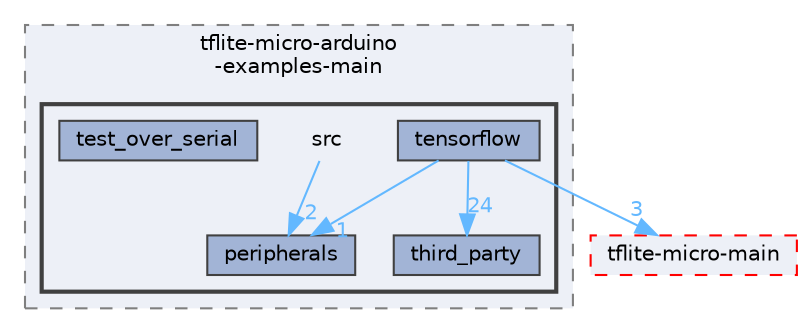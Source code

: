 digraph "Arduino/GetStartedWithMachineLearningOnArduino/tflite-micro-arduino-examples-main/src"
{
 // LATEX_PDF_SIZE
  bgcolor="transparent";
  edge [fontname=Helvetica,fontsize=10,labelfontname=Helvetica,labelfontsize=10];
  node [fontname=Helvetica,fontsize=10,shape=box,height=0.2,width=0.4];
  compound=true
  subgraph clusterdir_0d2ed21f8b79a9b0d8abfa821a489de0 {
    graph [ bgcolor="#edf0f7", pencolor="grey50", label="tflite-micro-arduino\l-examples-main", fontname=Helvetica,fontsize=10 style="filled,dashed", URL="dir_0d2ed21f8b79a9b0d8abfa821a489de0.html",tooltip=""]
  subgraph clusterdir_e866ddbbaec9cd84ea4c87a9de153242 {
    graph [ bgcolor="#edf0f7", pencolor="grey25", label="", fontname=Helvetica,fontsize=10 style="filled,bold", URL="dir_e866ddbbaec9cd84ea4c87a9de153242.html",tooltip=""]
    dir_e866ddbbaec9cd84ea4c87a9de153242 [shape=plaintext, label="src"];
  dir_a04dbf6dd37629f8d82707e6fd58207b [label="peripherals", fillcolor="#a2b4d6", color="grey25", style="filled", URL="dir_a04dbf6dd37629f8d82707e6fd58207b.html",tooltip=""];
  dir_3ad0fc18d1ae8b18d303c300862804a0 [label="tensorflow", fillcolor="#a2b4d6", color="grey25", style="filled", URL="dir_3ad0fc18d1ae8b18d303c300862804a0.html",tooltip=""];
  dir_24134b00c998d17a16ad602c88482859 [label="test_over_serial", fillcolor="#a2b4d6", color="grey25", style="filled", URL="dir_24134b00c998d17a16ad602c88482859.html",tooltip=""];
  dir_132e7ec5e48d289908f71c63bf9105bc [label="third_party", fillcolor="#a2b4d6", color="grey25", style="filled", URL="dir_132e7ec5e48d289908f71c63bf9105bc.html",tooltip=""];
  }
  }
  dir_37328d0195f4d1497edc6914cc71a1c6 [label="tflite-micro-main", fillcolor="#edf0f7", color="red", style="filled,dashed", URL="dir_37328d0195f4d1497edc6914cc71a1c6.html",tooltip=""];
  dir_e866ddbbaec9cd84ea4c87a9de153242->dir_a04dbf6dd37629f8d82707e6fd58207b [headlabel="2", labeldistance=1.5 headhref="dir_000298_000232.html" href="dir_000298_000232.html" color="steelblue1" fontcolor="steelblue1"];
  dir_3ad0fc18d1ae8b18d303c300862804a0->dir_132e7ec5e48d289908f71c63bf9105bc [headlabel="24", labeldistance=1.5 headhref="dir_000316_000342.html" href="dir_000316_000342.html" color="steelblue1" fontcolor="steelblue1"];
  dir_3ad0fc18d1ae8b18d303c300862804a0->dir_37328d0195f4d1497edc6914cc71a1c6 [headlabel="3", labeldistance=1.5 headhref="dir_000316_000336.html" href="dir_000316_000336.html" color="steelblue1" fontcolor="steelblue1"];
  dir_3ad0fc18d1ae8b18d303c300862804a0->dir_a04dbf6dd37629f8d82707e6fd58207b [headlabel="1", labeldistance=1.5 headhref="dir_000316_000232.html" href="dir_000316_000232.html" color="steelblue1" fontcolor="steelblue1"];
}
